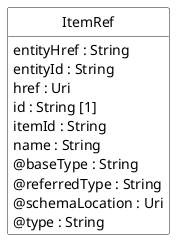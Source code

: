 @startuml
hide circle
hide methods
hide stereotype
show <<Enumeration>> stereotype
skinparam class {
   BackgroundColor<<Enumeration>> #E6F5F7
   BackgroundColor<<Ref>> #FFFFE0
   BackgroundColor<<Pivot>> #FFFFFFF
   BackgroundColor<<SimpleType>> #E2F0DA
   BackgroundColor #FCF2E3
}

class ItemRef <<Pivot>> {
    entityHref : String
    entityId : String
    href : Uri
    id : String [1]
    itemId : String
    name : String
    @baseType : String
    @referredType : String
    @schemaLocation : Uri
    @type : String
}


@enduml